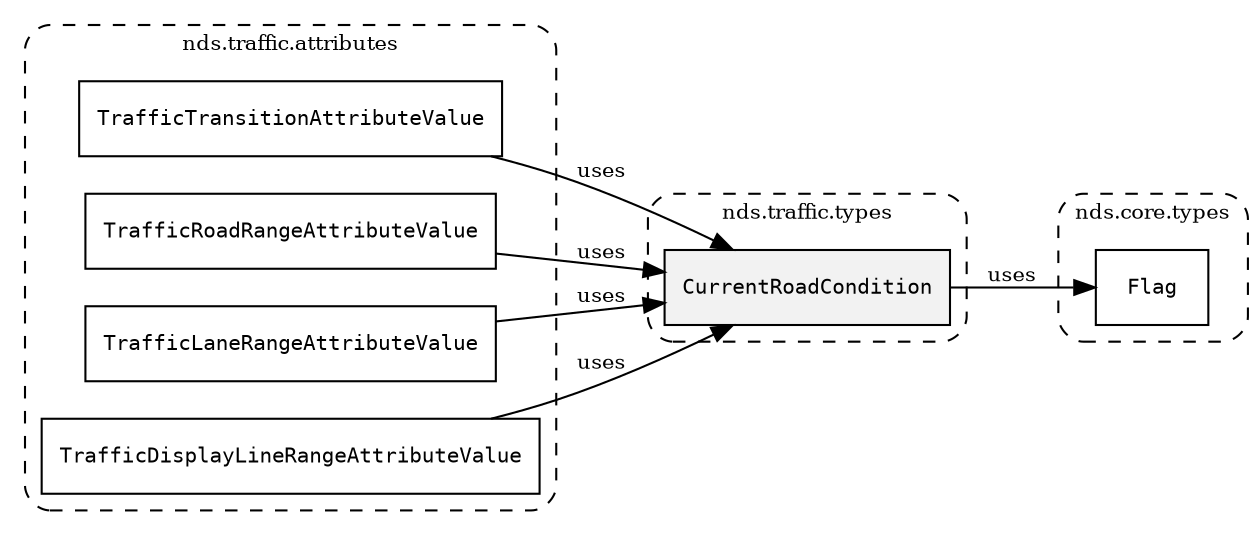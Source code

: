/**
 * This dot file creates symbol collaboration diagram for CurrentRoadCondition.
 */
digraph ZSERIO
{
    node [shape=box, fontsize=10];
    rankdir="LR";
    fontsize=10;
    tooltip="CurrentRoadCondition collaboration diagram";

    subgraph "cluster_nds.traffic.types"
    {
        style="dashed, rounded";
        label="nds.traffic.types";
        tooltip="Package nds.traffic.types";
        href="../../../content/packages/nds.traffic.types.html#Package-nds-traffic-types";
        target="_parent";

        "CurrentRoadCondition" [style="filled", fillcolor="#0000000D", target="_parent", label=<<font face="monospace"><table align="center" border="0" cellspacing="0" cellpadding="0"><tr><td href="../../../content/packages/nds.traffic.types.html#Subtype-CurrentRoadCondition" title="Subtype defined in nds.traffic.types">CurrentRoadCondition</td></tr></table></font>>];
    }

    subgraph "cluster_nds.core.types"
    {
        style="dashed, rounded";
        label="nds.core.types";
        tooltip="Package nds.core.types";
        href="../../../content/packages/nds.core.types.html#Package-nds-core-types";
        target="_parent";

        "Flag" [target="_parent", label=<<font face="monospace"><table align="center" border="0" cellspacing="0" cellpadding="0"><tr><td href="../../../content/packages/nds.core.types.html#Structure-Flag" title="Structure defined in nds.core.types">Flag</td></tr></table></font>>];
    }

    subgraph "cluster_nds.traffic.attributes"
    {
        style="dashed, rounded";
        label="nds.traffic.attributes";
        tooltip="Package nds.traffic.attributes";
        href="../../../content/packages/nds.traffic.attributes.html#Package-nds-traffic-attributes";
        target="_parent";

        "TrafficTransitionAttributeValue" [target="_parent", label=<<font face="monospace"><table align="center" border="0" cellspacing="0" cellpadding="0"><tr><td href="../../../content/packages/nds.traffic.attributes.html#Choice-TrafficTransitionAttributeValue" title="Choice defined in nds.traffic.attributes">TrafficTransitionAttributeValue</td></tr></table></font>>];
        "TrafficRoadRangeAttributeValue" [target="_parent", label=<<font face="monospace"><table align="center" border="0" cellspacing="0" cellpadding="0"><tr><td href="../../../content/packages/nds.traffic.attributes.html#Choice-TrafficRoadRangeAttributeValue" title="Choice defined in nds.traffic.attributes">TrafficRoadRangeAttributeValue</td></tr></table></font>>];
        "TrafficLaneRangeAttributeValue" [target="_parent", label=<<font face="monospace"><table align="center" border="0" cellspacing="0" cellpadding="0"><tr><td href="../../../content/packages/nds.traffic.attributes.html#Choice-TrafficLaneRangeAttributeValue" title="Choice defined in nds.traffic.attributes">TrafficLaneRangeAttributeValue</td></tr></table></font>>];
        "TrafficDisplayLineRangeAttributeValue" [target="_parent", label=<<font face="monospace"><table align="center" border="0" cellspacing="0" cellpadding="0"><tr><td href="../../../content/packages/nds.traffic.attributes.html#Choice-TrafficDisplayLineRangeAttributeValue" title="Choice defined in nds.traffic.attributes">TrafficDisplayLineRangeAttributeValue</td></tr></table></font>>];
    }

    "CurrentRoadCondition" -> "Flag" [label="uses", fontsize=10];
    "TrafficTransitionAttributeValue" -> "CurrentRoadCondition" [label="uses", fontsize=10];
    "TrafficRoadRangeAttributeValue" -> "CurrentRoadCondition" [label="uses", fontsize=10];
    "TrafficLaneRangeAttributeValue" -> "CurrentRoadCondition" [label="uses", fontsize=10];
    "TrafficDisplayLineRangeAttributeValue" -> "CurrentRoadCondition" [label="uses", fontsize=10];
}
